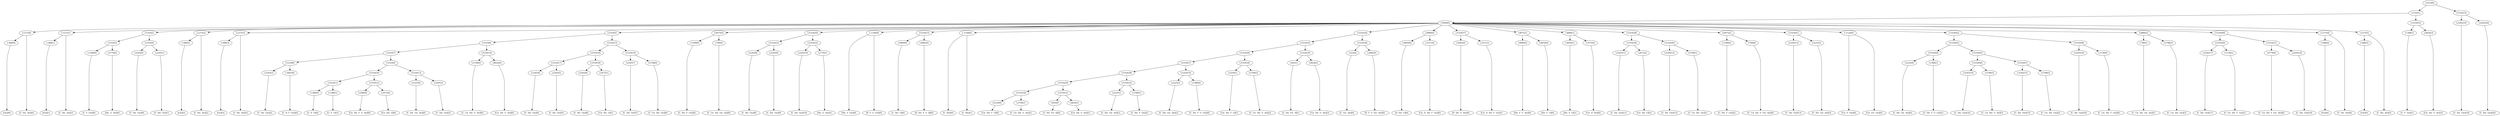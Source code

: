 digraph sample{
"L-686(0)"->"[Gis](0)"
"L1275(0)"->"[C  Dis  Ais](0)"
"L1275(0)"->"L-686(0)"
"L-686(1)"->"[Gis](1)"
"L1275(1)"->"[C  Dis  Ais](1)"
"L1275(1)"->"L-686(1)"
"L1368(0)"->"[C  F  Gis](0)"
"L2770(0)"->"[Dis  G  Ais](0)"
"L5310(3)"->"L1368(0)"
"L5310(3)"->"L2770(0)"
"L2245(0)"->"[C  Dis  Gis](0)"
"L2245(1)"->"[C  Dis  Gis](1)"
"L5310(4)"->"L2245(0)"
"L5310(4)"->"L2245(1)"
"L5310(2)"->"L5310(3)"
"L5310(2)"->"L5310(4)"
"L-686(2)"->"[Gis](2)"
"L1275(2)"->"[C  Dis  Ais](2)"
"L1275(2)"->"L-686(2)"
"L-686(3)"->"[Gis](3)"
"L1275(3)"->"[C  Dis  Ais](3)"
"L1275(3)"->"L-686(3)"
"L2245(2)"->"[C  Dis  Gis](2)"
"L3643(0)"->"[C  D  F  Gis](0)"
"L5310(8)"->"L2245(2)"
"L5310(8)"->"L3643(0)"
"L1286(0)"->"[C  E  G](0)"
"L1286(1)"->"[C  E  G](1)"
"L5310(11)"->"L1286(0)"
"L5310(11)"->"L1286(1)"
"L2266(0)"->"[Cis  Dis  F  G  Ais](0)"
"L2472(0)"->"[Cis  Dis  G](0)"
"L5310(12)"->"L2266(0)"
"L5310(12)"->"L2472(0)"
"L5310(10)"->"L5310(11)"
"L5310(10)"->"L5310(12)"
"L2225(0)"->"[C  Dis  Gis  Ais](0)"
"L2245(3)"->"[C  Dis  Gis](3)"
"L5310(13)"->"L2225(0)"
"L5310(13)"->"L2245(3)"
"L5310(9)"->"L5310(10)"
"L5310(9)"->"L5310(13)"
"L5310(7)"->"L5310(8)"
"L5310(7)"->"L5310(9)"
"L2749(0)"->"[C  Cis  Dis  G  Ais](0)"
"L4624(0)"->"[Cis  Dis  G  Ais](0)"
"L5310(14)"->"L2749(0)"
"L5310(14)"->"L4624(0)"
"L5310(6)"->"L5310(7)"
"L5310(6)"->"L5310(14)"
"L2245(4)"->"[C  Dis  Gis](4)"
"L2245(5)"->"[C  Dis  Gis](5)"
"L5310(17)"->"L2245(4)"
"L5310(17)"->"L2245(5)"
"L2245(6)"->"[C  Dis  Gis](6)"
"L2472(1)"->"[Cis  Dis  G](1)"
"L5310(18)"->"L2245(6)"
"L5310(18)"->"L2472(1)"
"L5310(16)"->"L5310(17)"
"L5310(16)"->"L5310(18)"
"L2245(7)"->"[C  Dis  Gis](7)"
"L2748(0)"->"[C  Cis  Dis  Gis](0)"
"L5310(19)"->"L2245(7)"
"L5310(19)"->"L2748(0)"
"L5310(15)"->"L5310(16)"
"L5310(15)"->"L5310(19)"
"L5310(5)"->"L5310(6)"
"L5310(5)"->"L5310(15)"
"L1589(0)"->"[C  Dis  F  Gis](0)"
"L790(0)"->"[C  Cis  Dis  Gis  Ais](0)"
"L4975(0)"->"L1589(0)"
"L4975(0)"->"L790(0)"
"L2245(8)"->"[C  Dis  Gis](8)"
"L2245(9)"->"[C  Dis  Gis](9)"
"L5310(21)"->"L2245(8)"
"L5310(21)"->"L2245(9)"
"L2245(10)"->"[C  Dis  Gis](10)"
"L2770(1)"->"[Dis  G  Ais](1)"
"L5310(22)"->"L2245(10)"
"L5310(22)"->"L2770(1)"
"L5310(20)"->"L5310(21)"
"L5310(20)"->"L5310(22)"
"L-1106(0)"->"[Dis  F  Gis](0)"
"L-1106(0)"->"[D  F  G  Gis](0)"
"L4969(0)"->"[C  Dis  G](0)"
"L4962(0)"->"[D  Dis  F  G  B](0)"
"L5310(23)"->"L4969(0)"
"L5310(23)"->"L4962(0)"
"L-1108(0)"->"[C  Dis](0)"
"L-1108(0)"->"[C  Dis](1)"
"L2218(0)"->"[Cis  Dis  F  G](0)"
"L2749(1)"->"[C  Cis  Dis  G  Ais](1)"
"L5310(30)"->"L2218(0)"
"L5310(30)"->"L2749(1)"
"L443(0)"->"[C  Dis  Fis  A](0)"
"L4624(1)"->"[Cis  Dis  G  Ais](1)"
"L5310(31)"->"L443(0)"
"L5310(31)"->"L4624(1)"
"L5310(29)"->"L5310(30)"
"L5310(29)"->"L5310(31)"
"L2225(1)"->"[C  Dis  Gis  Ais](1)"
"L1589(1)"->"[C  Dis  F  Gis](1)"
"L5310(32)"->"L2225(1)"
"L5310(32)"->"L1589(1)"
"L5310(28)"->"L5310(29)"
"L5310(28)"->"L5310(32)"
"L2225(2)"->"[C  Dis  Gis  Ais](2)"
"L1588(0)"->"[C  Dis  F  G  Gis](0)"
"L5310(33)"->"L2225(2)"
"L5310(33)"->"L1588(0)"
"L5310(27)"->"L5310(28)"
"L5310(27)"->"L5310(33)"
"L2218(1)"->"[Cis  Dis  F  G](1)"
"L2749(2)"->"[C  Cis  Dis  G  Ais](2)"
"L5310(34)"->"L2218(1)"
"L5310(34)"->"L2749(2)"
"L5310(26)"->"L5310(27)"
"L5310(26)"->"L5310(34)"
"L443(1)"->"[C  Dis  Fis  A](1)"
"L4624(2)"->"[Cis  Dis  G  Ais](2)"
"L5310(35)"->"L443(1)"
"L5310(35)"->"L4624(2)"
"L5310(25)"->"L5310(26)"
"L5310(25)"->"L5310(35)"
"L322(0)"->"[C  Gis  Ais](0)"
"L2882(0)"->"[D  F  G  Gis  Ais](0)"
"L5310(36)"->"L322(0)"
"L5310(36)"->"L2882(0)"
"L5310(24)"->"L5310(25)"
"L5310(24)"->"L5310(36)"
"L4802(0)"->"[D  Dis  G](0)"
"L3271(0)"->"[Cis  D  Dis  F  Gis](0)"
"L4880(0)"->"L4802(0)"
"L4880(0)"->"L3271(0)"
"L2993(0)"->"[D  Dis  G  Ais](0)"
"L3271(1)"->"[Cis  D  Dis  F  Gis](1)"
"L5310(37)"->"L2993(0)"
"L5310(37)"->"L3271(1)"
"L4840(0)"->"[Dis  F  G  Ais](0)"
"L4854(0)"->"[Dis  F  G](0)"
"L4975(1)"->"L4840(0)"
"L4975(1)"->"L4854(0)"
"L4854(1)"->"[Dis  F  G](1)"
"L3575(0)"->"[Cis  D  Dis](0)"
"L4880(1)"->"L4854(1)"
"L4880(1)"->"L3575(0)"
"L2245(11)"->"[C  Dis  Gis](11)"
"L2472(2)"->"[Cis  Dis  G](2)"
"L5310(39)"->"L2245(11)"
"L5310(39)"->"L2472(2)"
"L2245(12)"->"[C  Dis  Gis](12)"
"L2748(1)"->"[C  Cis  Dis  Gis](1)"
"L5310(40)"->"L2245(12)"
"L5310(40)"->"L2748(1)"
"L5310(38)"->"L5310(39)"
"L5310(38)"->"L5310(40)"
"L1589(2)"->"[C  Dis  F  Gis](2)"
"L789(0)"->"[C  Cis  Dis  G  Gis  Ais](0)"
"L4975(2)"->"L1589(2)"
"L4975(2)"->"L789(0)"
"L2245(13)"->"[C  Dis  Gis](13)"
"L2225(3)"->"[C  Dis  Gis  Ais](3)"
"L5310(41)"->"L2245(13)"
"L5310(41)"->"L2225(3)"
"L-1124(0)"->"[Cis  F  Gis](0)"
"L-1124(0)"->"[Cis  Fis  Gis](0)"
"L2225(4)"->"[C  Dis  Gis  Ais](4)"
"L1588(1)"->"[C  Dis  F  G  Gis](1)"
"L5310(44)"->"L2225(4)"
"L5310(44)"->"L1588(1)"
"L2245(14)"->"[C  Dis  Gis](14)"
"L2749(3)"->"[C  Cis  Dis  G  Ais](3)"
"L5310(46)"->"L2245(14)"
"L5310(46)"->"L2749(3)"
"L2245(15)"->"[C  Dis  Gis](15)"
"L2748(2)"->"[C  Cis  Dis  Gis](2)"
"L5310(47)"->"L2245(15)"
"L5310(47)"->"L2748(2)"
"L5310(45)"->"L5310(46)"
"L5310(45)"->"L5310(47)"
"L5310(43)"->"L5310(44)"
"L5310(43)"->"L5310(45)"
"L2245(16)"->"[C  Dis  Gis](16)"
"L1156(0)"->"[C  Cis  Dis  F  Gis](0)"
"L5310(48)"->"L2245(16)"
"L5310(48)"->"L1156(0)"
"L5310(42)"->"L5310(43)"
"L5310(42)"->"L5310(48)"
"L790(1)"->"[C  Cis  Dis  Gis  Ais](1)"
"L2748(3)"->"[C  Cis  Dis  Gis](3)"
"L4880(2)"->"L790(1)"
"L4880(2)"->"L2748(3)"
"L2245(17)"->"[C  Dis  Gis](17)"
"L1156(1)"->"[C  Cis  Dis  F  Gis](1)"
"L5310(50)"->"L2245(17)"
"L5310(50)"->"L1156(1)"
"L4779(0)"->"[C  Cis  Dis  F  Gis  Ais](0)"
"L2245(18)"->"[C  Dis  Gis](18)"
"L5310(51)"->"L4779(0)"
"L5310(51)"->"L2245(18)"
"L5310(49)"->"L5310(50)"
"L5310(49)"->"L5310(51)"
"L-686(4)"->"[Gis](4)"
"L1275(4)"->"[C  Dis  Ais](4)"
"L1275(4)"->"L-686(4)"
"L-686(5)"->"[Gis](5)"
"L1275(5)"->"[C  Dis  Ais](5)"
"L1275(5)"->"L-686(5)"
"L5099(0)"->"L1275(0)"
"L5099(0)"->"L1275(1)"
"L5099(0)"->"L5310(2)"
"L5099(0)"->"L1275(2)"
"L5099(0)"->"L1275(3)"
"L5099(0)"->"L5310(5)"
"L5099(0)"->"L4975(0)"
"L5099(0)"->"L5310(20)"
"L5099(0)"->"L-1106(0)"
"L5099(0)"->"L5310(23)"
"L5099(0)"->"L-1108(0)"
"L5099(0)"->"L5310(24)"
"L5099(0)"->"L4880(0)"
"L5099(0)"->"L5310(37)"
"L5099(0)"->"L4975(1)"
"L5099(0)"->"L4880(1)"
"L5099(0)"->"L5310(38)"
"L5099(0)"->"L4975(2)"
"L5099(0)"->"L5310(41)"
"L5099(0)"->"L-1124(0)"
"L5099(0)"->"L5310(42)"
"L5099(0)"->"L4880(2)"
"L5099(0)"->"L5310(49)"
"L5099(0)"->"L1275(4)"
"L5099(0)"->"L1275(5)"
"L1368(1)"->"[C  F  Gis](1)"
"L4624(3)"->"[Cis  Dis  G  Ais](3)"
"L5310(52)"->"L1368(1)"
"L5310(52)"->"L4624(3)"
"L5310(1)"->"L5099(0)"
"L5310(1)"->"L5310(52)"
"L2245(19)"->"[C  Dis  Gis](19)"
"L2245(20)"->"[C  Dis  Gis](20)"
"L5310(53)"->"L2245(19)"
"L5310(53)"->"L2245(20)"
"L5310(0)"->"L5310(1)"
"L5310(0)"->"L5310(53)"
{rank = min; "L5310(0)"}
{rank = same; "L5310(1)"; "L5310(53)";}
{rank = same; "L5099(0)"; "L5310(52)"; "L2245(19)"; "L2245(20)";}
{rank = same; "L1275(0)"; "L1275(1)"; "L5310(2)"; "L1275(2)"; "L1275(3)"; "L5310(5)"; "L4975(0)"; "L5310(20)"; "L-1106(0)"; "L5310(23)"; "L-1108(0)"; "L5310(24)"; "L4880(0)"; "L5310(37)"; "L4975(1)"; "L4880(1)"; "L5310(38)"; "L4975(2)"; "L5310(41)"; "L-1124(0)"; "L5310(42)"; "L4880(2)"; "L5310(49)"; "L1275(4)"; "L1275(5)"; "L1368(1)"; "L4624(3)";}
{rank = same; "L-686(0)"; "L-686(1)"; "L5310(3)"; "L5310(4)"; "L-686(2)"; "L-686(3)"; "L5310(6)"; "L5310(15)"; "L1589(0)"; "L790(0)"; "L5310(21)"; "L5310(22)"; "L4969(0)"; "L4962(0)"; "L5310(25)"; "L5310(36)"; "L4802(0)"; "L3271(0)"; "L2993(0)"; "L3271(1)"; "L4840(0)"; "L4854(0)"; "L4854(1)"; "L3575(0)"; "L5310(39)"; "L5310(40)"; "L1589(2)"; "L789(0)"; "L2245(13)"; "L2225(3)"; "L5310(43)"; "L5310(48)"; "L790(1)"; "L2748(3)"; "L5310(50)"; "L5310(51)"; "L-686(4)"; "L-686(5)";}
{rank = same; "L1368(0)"; "L2770(0)"; "L2245(0)"; "L2245(1)"; "L5310(7)"; "L5310(14)"; "L5310(16)"; "L5310(19)"; "L2245(8)"; "L2245(9)"; "L2245(10)"; "L2770(1)"; "L5310(26)"; "L5310(35)"; "L322(0)"; "L2882(0)"; "L2245(11)"; "L2472(2)"; "L2245(12)"; "L2748(1)"; "L5310(44)"; "L5310(45)"; "L2245(16)"; "L1156(0)"; "L2245(17)"; "L1156(1)"; "L4779(0)"; "L2245(18)";}
{rank = same; "L5310(8)"; "L5310(9)"; "L2749(0)"; "L4624(0)"; "L5310(17)"; "L5310(18)"; "L2245(7)"; "L2748(0)"; "L5310(27)"; "L5310(34)"; "L443(1)"; "L4624(2)"; "L2225(4)"; "L1588(1)"; "L5310(46)"; "L5310(47)";}
{rank = same; "L2245(2)"; "L3643(0)"; "L5310(10)"; "L5310(13)"; "L2245(4)"; "L2245(5)"; "L2245(6)"; "L2472(1)"; "L5310(28)"; "L5310(33)"; "L2218(1)"; "L2749(2)"; "L2245(14)"; "L2749(3)"; "L2245(15)"; "L2748(2)";}
{rank = same; "L5310(11)"; "L5310(12)"; "L2225(0)"; "L2245(3)"; "L5310(29)"; "L5310(32)"; "L2225(2)"; "L1588(0)";}
{rank = same; "L1286(0)"; "L1286(1)"; "L2266(0)"; "L2472(0)"; "L5310(30)"; "L5310(31)"; "L2225(1)"; "L1589(1)";}
{rank = same; "L2218(0)"; "L2749(1)"; "L443(0)"; "L4624(1)";}
{rank = max; "[C  Cis  Dis  F  Gis  Ais](0)"; "[C  Cis  Dis  F  Gis](0)"; "[C  Cis  Dis  F  Gis](1)"; "[C  Cis  Dis  G  Ais](0)"; "[C  Cis  Dis  G  Ais](1)"; "[C  Cis  Dis  G  Ais](2)"; "[C  Cis  Dis  G  Ais](3)"; "[C  Cis  Dis  G  Gis  Ais](0)"; "[C  Cis  Dis  Gis  Ais](0)"; "[C  Cis  Dis  Gis  Ais](1)"; "[C  Cis  Dis  Gis](0)"; "[C  Cis  Dis  Gis](1)"; "[C  Cis  Dis  Gis](2)"; "[C  Cis  Dis  Gis](3)"; "[C  D  F  Gis](0)"; "[C  Dis  Ais](0)"; "[C  Dis  Ais](1)"; "[C  Dis  Ais](2)"; "[C  Dis  Ais](3)"; "[C  Dis  Ais](4)"; "[C  Dis  Ais](5)"; "[C  Dis  F  G  Gis](0)"; "[C  Dis  F  G  Gis](1)"; "[C  Dis  F  Gis](0)"; "[C  Dis  F  Gis](1)"; "[C  Dis  F  Gis](2)"; "[C  Dis  Fis  A](0)"; "[C  Dis  Fis  A](1)"; "[C  Dis  G](0)"; "[C  Dis  Gis  Ais](0)"; "[C  Dis  Gis  Ais](1)"; "[C  Dis  Gis  Ais](2)"; "[C  Dis  Gis  Ais](3)"; "[C  Dis  Gis  Ais](4)"; "[C  Dis  Gis](0)"; "[C  Dis  Gis](1)"; "[C  Dis  Gis](10)"; "[C  Dis  Gis](11)"; "[C  Dis  Gis](12)"; "[C  Dis  Gis](13)"; "[C  Dis  Gis](14)"; "[C  Dis  Gis](15)"; "[C  Dis  Gis](16)"; "[C  Dis  Gis](17)"; "[C  Dis  Gis](18)"; "[C  Dis  Gis](19)"; "[C  Dis  Gis](2)"; "[C  Dis  Gis](20)"; "[C  Dis  Gis](3)"; "[C  Dis  Gis](4)"; "[C  Dis  Gis](5)"; "[C  Dis  Gis](6)"; "[C  Dis  Gis](7)"; "[C  Dis  Gis](8)"; "[C  Dis  Gis](9)"; "[C  Dis](0)"; "[C  Dis](1)"; "[C  E  G](0)"; "[C  E  G](1)"; "[C  F  Gis](0)"; "[C  F  Gis](1)"; "[C  Gis  Ais](0)"; "[Cis  D  Dis  F  Gis](0)"; "[Cis  D  Dis  F  Gis](1)"; "[Cis  D  Dis](0)"; "[Cis  Dis  F  G  Ais](0)"; "[Cis  Dis  F  G](0)"; "[Cis  Dis  F  G](1)"; "[Cis  Dis  G  Ais](0)"; "[Cis  Dis  G  Ais](1)"; "[Cis  Dis  G  Ais](2)"; "[Cis  Dis  G  Ais](3)"; "[Cis  Dis  G](0)"; "[Cis  Dis  G](1)"; "[Cis  Dis  G](2)"; "[Cis  F  Gis](0)"; "[Cis  Fis  Gis](0)"; "[D  Dis  F  G  B](0)"; "[D  Dis  G  Ais](0)"; "[D  Dis  G](0)"; "[D  F  G  Gis  Ais](0)"; "[D  F  G  Gis](0)"; "[Dis  F  G  Ais](0)"; "[Dis  F  G](0)"; "[Dis  F  G](1)"; "[Dis  F  Gis](0)"; "[Dis  G  Ais](0)"; "[Dis  G  Ais](1)"; "[Gis](0)"; "[Gis](1)"; "[Gis](2)"; "[Gis](3)"; "[Gis](4)"; "[Gis](5)";}
}